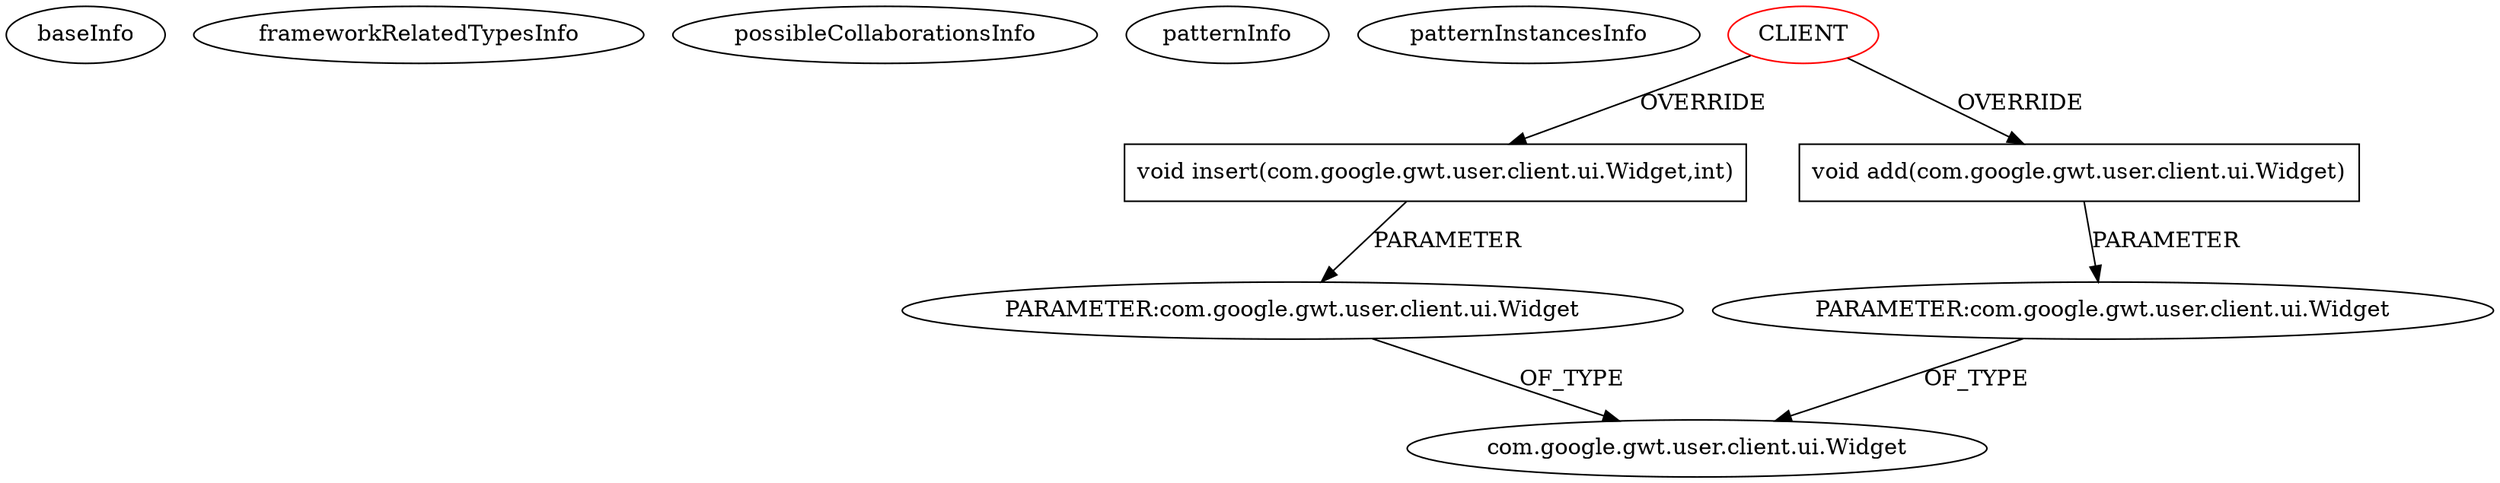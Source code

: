digraph {
baseInfo[graphId=1791,category="pattern",isAnonymous=false,possibleRelation=false]
frameworkRelatedTypesInfo[]
possibleCollaborationsInfo[]
patternInfo[frequency=2.0,patternRootClient=0]
patternInstancesInfo[0="mansiT-UiBinder~/mansiT-UiBinder/UiBinder-master/uibinder/src/com/mansi/client/board/VerticalPanelWithSpacer.java~VerticalPanelWithSpacer~3692",1="jhudson8-gwt-jquery-ui~/jhudson8-gwt-jquery-ui/gwt-jquery-ui-master/core/gwt-jquery-ui-mobile/src/main/java/com/google/gwt/jquery/mobile/ui/base/AbstractWidgetContainer.java~AbstractWidgetContainer~3201"]
9[label="void insert(com.google.gwt.user.client.ui.Widget,int)",vertexType="OVERRIDING_METHOD_DECLARATION",isFrameworkType=false,shape=box]
10[label="PARAMETER:com.google.gwt.user.client.ui.Widget",vertexType="PARAMETER_DECLARATION",isFrameworkType=false]
0[label="CLIENT",vertexType="ROOT_CLIENT_CLASS_DECLARATION",isFrameworkType=false,color=red]
2[label="void add(com.google.gwt.user.client.ui.Widget)",vertexType="OVERRIDING_METHOD_DECLARATION",isFrameworkType=false,shape=box]
3[label="PARAMETER:com.google.gwt.user.client.ui.Widget",vertexType="PARAMETER_DECLARATION",isFrameworkType=false]
4[label="com.google.gwt.user.client.ui.Widget",vertexType="FRAMEWORK_CLASS_TYPE",isFrameworkType=false]
0->9[label="OVERRIDE"]
2->3[label="PARAMETER"]
0->2[label="OVERRIDE"]
10->4[label="OF_TYPE"]
3->4[label="OF_TYPE"]
9->10[label="PARAMETER"]
}

